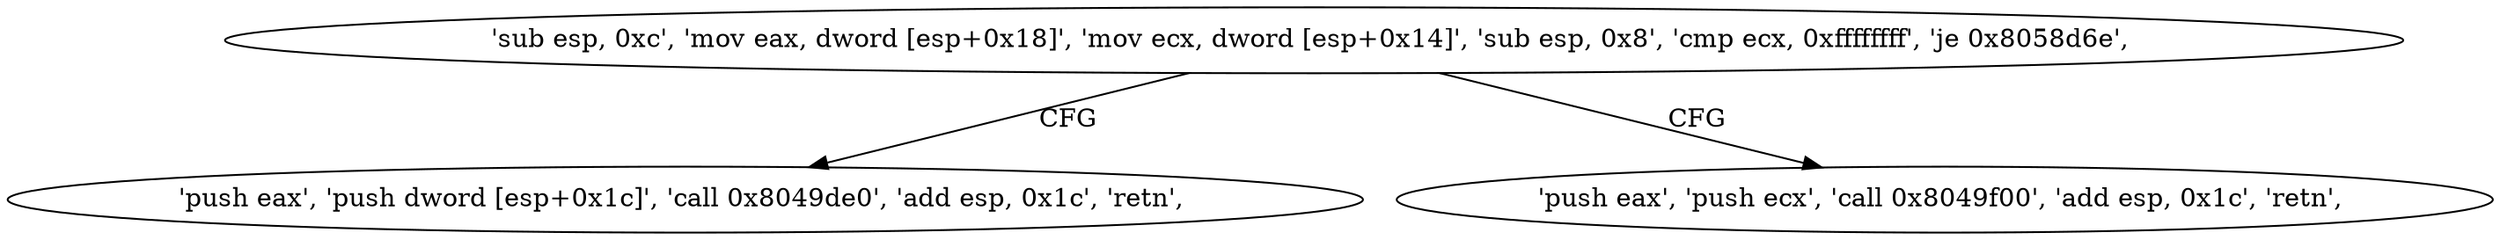 digraph "func" {
"134581584" [label = "'sub esp, 0xc', 'mov eax, dword [esp+0x18]', 'mov ecx, dword [esp+0x14]', 'sub esp, 0x8', 'cmp ecx, 0xffffffff', 'je 0x8058d6e', " ]
"134581614" [label = "'push eax', 'push dword [esp+0x1c]', 'call 0x8049de0', 'add esp, 0x1c', 'retn', " ]
"134581603" [label = "'push eax', 'push ecx', 'call 0x8049f00', 'add esp, 0x1c', 'retn', " ]
"134581584" -> "134581614" [ label = "CFG" ]
"134581584" -> "134581603" [ label = "CFG" ]
}
